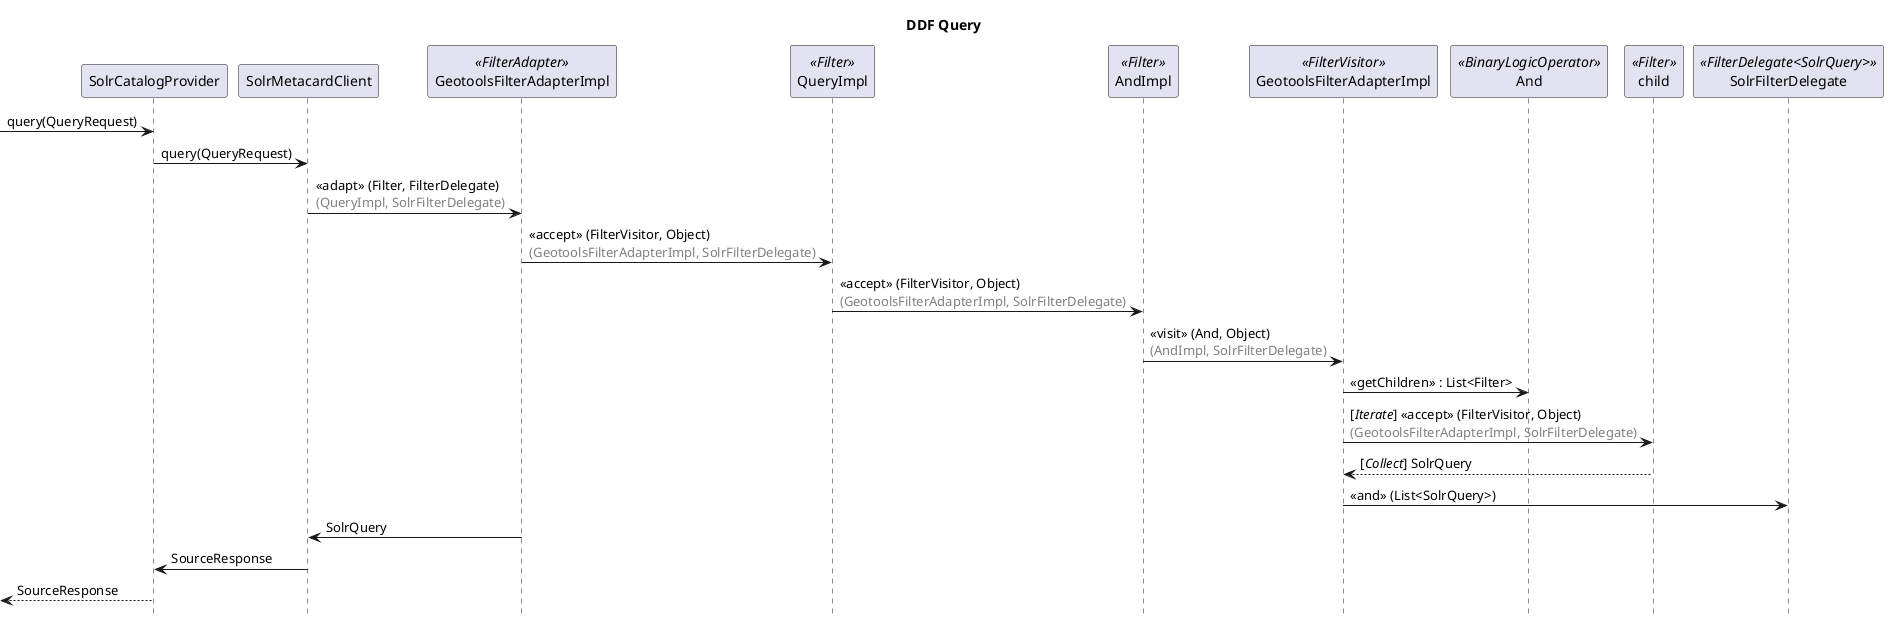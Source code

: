 @startuml
hide footbox
title DDF Query
'Full query after transformations:
'[QueryImpl{filter=QueryImpl{filter=[ anyText is like TEMPEST ], startIndex=1, pageSize=250, requestsTotalResultsCount=true, timeoutMillis=300000, sortBy=SortByImpl{propertyName=ddf.catalog.filter.impl.PropertyNameImpl@37f67888, sortOrder=SortOrder[DESCENDING]}, properties=null}, startIndex=1, pageSize=250, requestsTotalResultsCount=true, timeoutMillis=300000, sortBy=SortByImpl{propertyName=ddf.catalog.filter.impl.PropertyNameImpl@37f67888, sortOrder=SortOrder[DESCENDING]}, properties=null} AND [[ validation-errors IS NULL ]]], startIndex=1, pageSize=250, requestsTotalResultsCount=true, timeoutMillis=300000, sortBy=SortByImpl{propertyName=ddf.catalog.filter.impl.PropertyNameImpl@37f67888, sortOrder=SortOrder[DESCENDING]}, properties=null} AND [[ metacard-tags is like resource ] OR [ metacard-tags IS NULL ]]], startIndex=1, pageSize=250, requestsTotalResultsCount=true, timeoutMillis=300000, sortBy=SortByImpl{propertyName=ddf.catalog.filter.impl.PropertyNameImpl@37f67888, sortOrder=SortOrder[DESCENDING]}, properties=null},sourceIds=<null>,isEnterprise=false]

[-> SolrCatalogProvider: query(QueryRequest)

SolrCatalogProvider -> SolrMetacardClient : query(QueryRequest)


participant GeotoolsFilterAdapterImpl as GeoAdapter  <<FilterAdapter>>
SolrMetacardClient -> GeoAdapter : «adapt» (Filter, FilterDelegate)\n<color gray>(QueryImpl, SolrFilterDelegate)</color>

participant QueryImpl <<Filter>>
GeoAdapter -> QueryImpl : «accept» (FilterVisitor, Object)\n<color gray>(GeotoolsFilterAdapterImpl, SolrFilterDelegate)</color>

participant AndImpl <<Filter>>
QueryImpl -> AndImpl : «accept» (FilterVisitor, Object)\n<color gray>(GeotoolsFilterAdapterImpl, SolrFilterDelegate)</color>

participant GeotoolsFilterAdapterImpl as GeoVisitor <<FilterVisitor>>
AndImpl -> GeoVisitor : «visit» (And, Object)\n<color gray>(AndImpl, SolrFilterDelegate)</color>

participant And <<BinaryLogicOperator>>
GeoVisitor -> And : «getChildren» : List<Filter>
'Return list of size 2. QueryImpl and OrImpl

participant child <<Filter>>
GeoVisitor -> child : [//Iterate//] «accept» (FilterVisitor, Object)\n<color gray>(GeotoolsFilterAdapterImpl, SolrFilterDelegate)</color>
return [//Collect//] SolrQuery

participant SolrFilterDelegate <<FilterDelegate<SolrQuery>>>
GeoVisitor -> SolrFilterDelegate : «and» (List<SolrQuery>)

GeoAdapter -> SolrMetacardClient : SolrQuery

SolrMetacardClient -> SolrCatalogProvider : SourceResponse

[<-- SolrCatalogProvider: SourceResponse
@enduml